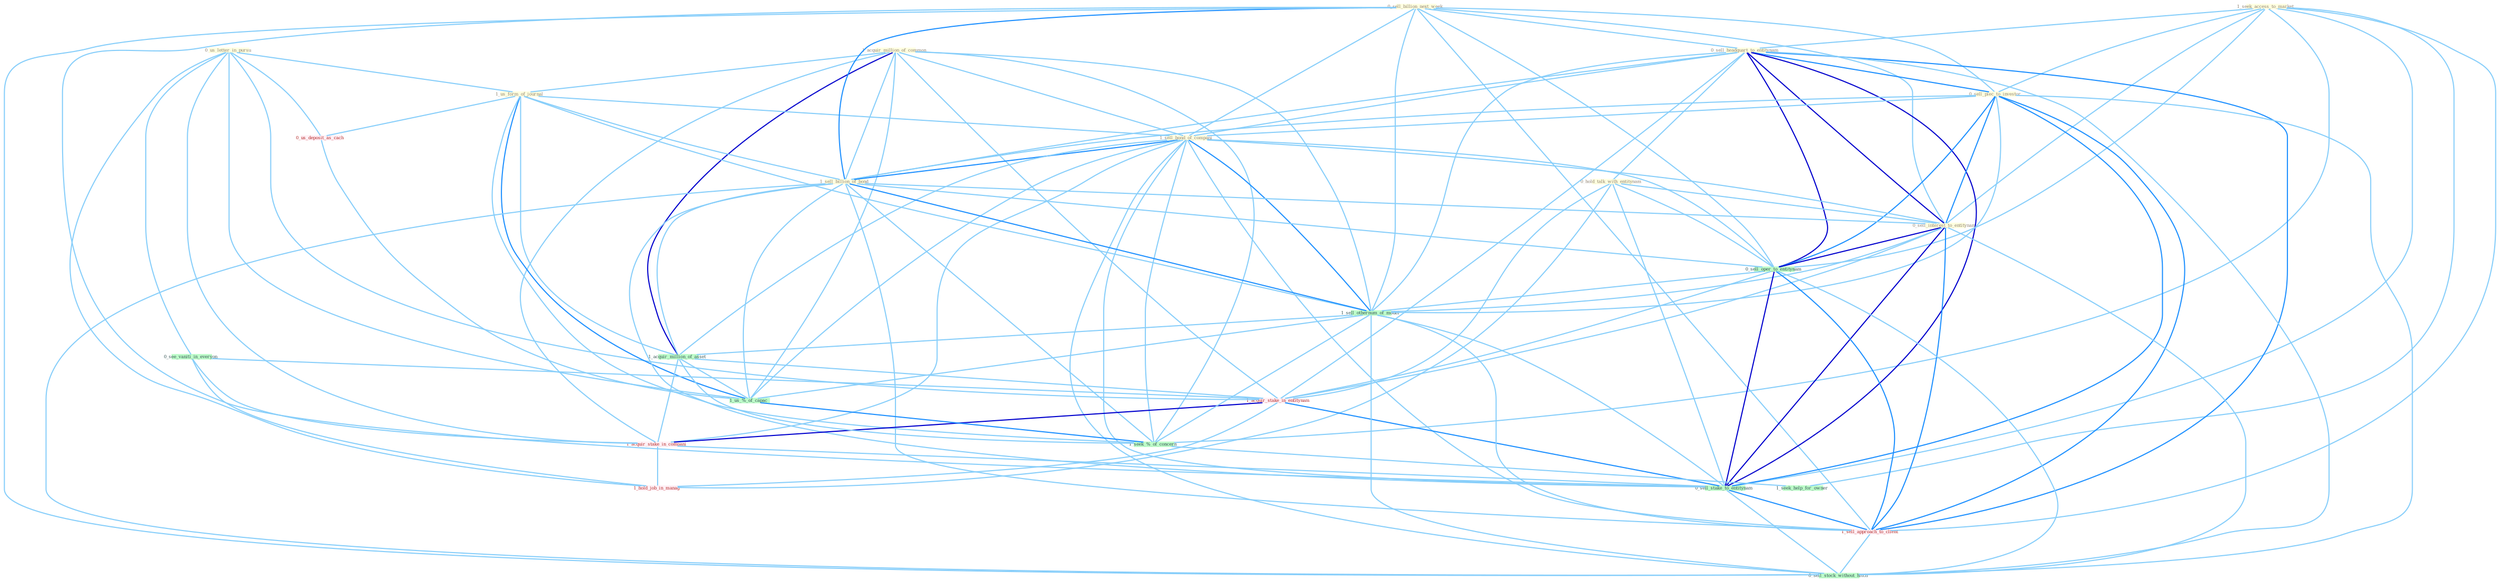 Graph G{ 
    node
    [shape=polygon,style=filled,width=.5,height=.06,color="#BDFCC9",fixedsize=true,fontsize=4,
    fontcolor="#2f4f4f"];
    {node
    [color="#ffffe0", fontcolor="#8b7d6b"] "0_us_letter_in_pursu " "1_seek_access_to_market " "1_acquir_million_of_common " "1_us_form_of_journal " "0_sell_billion_next_week " "0_sell_headquart_to_entitynam " "0_sell_piec_to_investor " "1_sell_bond_of_compani " "1_sell_billion_of_bond " "0_hold_talk_with_entitynam " "0_sell_interest_to_entitynam "}
{node [color="#fff0f5", fontcolor="#b22222"] "0_us_deposit_as_cach " "1_acquir_stake_in_entitynam " "1_acquir_stake_in_compani " "1_sell_approach_to_client " "1_hold_job_in_manag "}
edge [color="#B0E2FF"];

	"0_us_letter_in_pursu " -- "1_us_form_of_journal " [w="1", color="#87cefa" ];
	"0_us_letter_in_pursu " -- "0_see_vaniti_in_everyon " [w="1", color="#87cefa" ];
	"0_us_letter_in_pursu " -- "0_us_deposit_as_cach " [w="1", color="#87cefa" ];
	"0_us_letter_in_pursu " -- "1_acquir_stake_in_entitynam " [w="1", color="#87cefa" ];
	"0_us_letter_in_pursu " -- "1_acquir_stake_in_compani " [w="1", color="#87cefa" ];
	"0_us_letter_in_pursu " -- "1_us_%_of_capac " [w="1", color="#87cefa" ];
	"0_us_letter_in_pursu " -- "1_hold_job_in_manag " [w="1", color="#87cefa" ];
	"1_seek_access_to_market " -- "0_sell_headquart_to_entitynam " [w="1", color="#87cefa" ];
	"1_seek_access_to_market " -- "0_sell_piec_to_investor " [w="1", color="#87cefa" ];
	"1_seek_access_to_market " -- "0_sell_interest_to_entitynam " [w="1", color="#87cefa" ];
	"1_seek_access_to_market " -- "0_sell_oper_to_entitynam " [w="1", color="#87cefa" ];
	"1_seek_access_to_market " -- "0_sell_stake_to_entitynam " [w="1", color="#87cefa" ];
	"1_seek_access_to_market " -- "1_sell_approach_to_client " [w="1", color="#87cefa" ];
	"1_seek_access_to_market " -- "1_seek_%_of_concern " [w="1", color="#87cefa" ];
	"1_seek_access_to_market " -- "1_seek_help_for_owner " [w="1", color="#87cefa" ];
	"1_acquir_million_of_common " -- "1_us_form_of_journal " [w="1", color="#87cefa" ];
	"1_acquir_million_of_common " -- "1_sell_bond_of_compani " [w="1", color="#87cefa" ];
	"1_acquir_million_of_common " -- "1_sell_billion_of_bond " [w="1", color="#87cefa" ];
	"1_acquir_million_of_common " -- "1_sell_othernum_of_model " [w="1", color="#87cefa" ];
	"1_acquir_million_of_common " -- "1_acquir_million_of_asset " [w="3", color="#0000cd" , len=0.6];
	"1_acquir_million_of_common " -- "1_acquir_stake_in_entitynam " [w="1", color="#87cefa" ];
	"1_acquir_million_of_common " -- "1_acquir_stake_in_compani " [w="1", color="#87cefa" ];
	"1_acquir_million_of_common " -- "1_us_%_of_capac " [w="1", color="#87cefa" ];
	"1_acquir_million_of_common " -- "1_seek_%_of_concern " [w="1", color="#87cefa" ];
	"1_us_form_of_journal " -- "1_sell_bond_of_compani " [w="1", color="#87cefa" ];
	"1_us_form_of_journal " -- "1_sell_billion_of_bond " [w="1", color="#87cefa" ];
	"1_us_form_of_journal " -- "1_sell_othernum_of_model " [w="1", color="#87cefa" ];
	"1_us_form_of_journal " -- "1_acquir_million_of_asset " [w="1", color="#87cefa" ];
	"1_us_form_of_journal " -- "0_us_deposit_as_cach " [w="1", color="#87cefa" ];
	"1_us_form_of_journal " -- "1_us_%_of_capac " [w="2", color="#1e90ff" , len=0.8];
	"1_us_form_of_journal " -- "1_seek_%_of_concern " [w="1", color="#87cefa" ];
	"0_sell_billion_next_week " -- "0_sell_headquart_to_entitynam " [w="1", color="#87cefa" ];
	"0_sell_billion_next_week " -- "0_sell_piec_to_investor " [w="1", color="#87cefa" ];
	"0_sell_billion_next_week " -- "1_sell_bond_of_compani " [w="1", color="#87cefa" ];
	"0_sell_billion_next_week " -- "1_sell_billion_of_bond " [w="2", color="#1e90ff" , len=0.8];
	"0_sell_billion_next_week " -- "0_sell_interest_to_entitynam " [w="1", color="#87cefa" ];
	"0_sell_billion_next_week " -- "0_sell_oper_to_entitynam " [w="1", color="#87cefa" ];
	"0_sell_billion_next_week " -- "1_sell_othernum_of_model " [w="1", color="#87cefa" ];
	"0_sell_billion_next_week " -- "0_sell_stake_to_entitynam " [w="1", color="#87cefa" ];
	"0_sell_billion_next_week " -- "1_sell_approach_to_client " [w="1", color="#87cefa" ];
	"0_sell_billion_next_week " -- "0_sell_stock_without_hitch " [w="1", color="#87cefa" ];
	"0_sell_headquart_to_entitynam " -- "0_sell_piec_to_investor " [w="2", color="#1e90ff" , len=0.8];
	"0_sell_headquart_to_entitynam " -- "1_sell_bond_of_compani " [w="1", color="#87cefa" ];
	"0_sell_headquart_to_entitynam " -- "1_sell_billion_of_bond " [w="1", color="#87cefa" ];
	"0_sell_headquart_to_entitynam " -- "0_hold_talk_with_entitynam " [w="1", color="#87cefa" ];
	"0_sell_headquart_to_entitynam " -- "0_sell_interest_to_entitynam " [w="3", color="#0000cd" , len=0.6];
	"0_sell_headquart_to_entitynam " -- "0_sell_oper_to_entitynam " [w="3", color="#0000cd" , len=0.6];
	"0_sell_headquart_to_entitynam " -- "1_sell_othernum_of_model " [w="1", color="#87cefa" ];
	"0_sell_headquart_to_entitynam " -- "1_acquir_stake_in_entitynam " [w="1", color="#87cefa" ];
	"0_sell_headquart_to_entitynam " -- "0_sell_stake_to_entitynam " [w="3", color="#0000cd" , len=0.6];
	"0_sell_headquart_to_entitynam " -- "1_sell_approach_to_client " [w="2", color="#1e90ff" , len=0.8];
	"0_sell_headquart_to_entitynam " -- "0_sell_stock_without_hitch " [w="1", color="#87cefa" ];
	"0_sell_piec_to_investor " -- "1_sell_bond_of_compani " [w="1", color="#87cefa" ];
	"0_sell_piec_to_investor " -- "1_sell_billion_of_bond " [w="1", color="#87cefa" ];
	"0_sell_piec_to_investor " -- "0_sell_interest_to_entitynam " [w="2", color="#1e90ff" , len=0.8];
	"0_sell_piec_to_investor " -- "0_sell_oper_to_entitynam " [w="2", color="#1e90ff" , len=0.8];
	"0_sell_piec_to_investor " -- "1_sell_othernum_of_model " [w="1", color="#87cefa" ];
	"0_sell_piec_to_investor " -- "0_sell_stake_to_entitynam " [w="2", color="#1e90ff" , len=0.8];
	"0_sell_piec_to_investor " -- "1_sell_approach_to_client " [w="2", color="#1e90ff" , len=0.8];
	"0_sell_piec_to_investor " -- "0_sell_stock_without_hitch " [w="1", color="#87cefa" ];
	"1_sell_bond_of_compani " -- "1_sell_billion_of_bond " [w="2", color="#1e90ff" , len=0.8];
	"1_sell_bond_of_compani " -- "0_sell_interest_to_entitynam " [w="1", color="#87cefa" ];
	"1_sell_bond_of_compani " -- "0_sell_oper_to_entitynam " [w="1", color="#87cefa" ];
	"1_sell_bond_of_compani " -- "1_sell_othernum_of_model " [w="2", color="#1e90ff" , len=0.8];
	"1_sell_bond_of_compani " -- "1_acquir_million_of_asset " [w="1", color="#87cefa" ];
	"1_sell_bond_of_compani " -- "1_acquir_stake_in_compani " [w="1", color="#87cefa" ];
	"1_sell_bond_of_compani " -- "0_sell_stake_to_entitynam " [w="1", color="#87cefa" ];
	"1_sell_bond_of_compani " -- "1_us_%_of_capac " [w="1", color="#87cefa" ];
	"1_sell_bond_of_compani " -- "1_sell_approach_to_client " [w="1", color="#87cefa" ];
	"1_sell_bond_of_compani " -- "0_sell_stock_without_hitch " [w="1", color="#87cefa" ];
	"1_sell_bond_of_compani " -- "1_seek_%_of_concern " [w="1", color="#87cefa" ];
	"1_sell_billion_of_bond " -- "0_sell_interest_to_entitynam " [w="1", color="#87cefa" ];
	"1_sell_billion_of_bond " -- "0_sell_oper_to_entitynam " [w="1", color="#87cefa" ];
	"1_sell_billion_of_bond " -- "1_sell_othernum_of_model " [w="2", color="#1e90ff" , len=0.8];
	"1_sell_billion_of_bond " -- "1_acquir_million_of_asset " [w="1", color="#87cefa" ];
	"1_sell_billion_of_bond " -- "0_sell_stake_to_entitynam " [w="1", color="#87cefa" ];
	"1_sell_billion_of_bond " -- "1_us_%_of_capac " [w="1", color="#87cefa" ];
	"1_sell_billion_of_bond " -- "1_sell_approach_to_client " [w="1", color="#87cefa" ];
	"1_sell_billion_of_bond " -- "0_sell_stock_without_hitch " [w="1", color="#87cefa" ];
	"1_sell_billion_of_bond " -- "1_seek_%_of_concern " [w="1", color="#87cefa" ];
	"0_hold_talk_with_entitynam " -- "0_sell_interest_to_entitynam " [w="1", color="#87cefa" ];
	"0_hold_talk_with_entitynam " -- "0_sell_oper_to_entitynam " [w="1", color="#87cefa" ];
	"0_hold_talk_with_entitynam " -- "1_acquir_stake_in_entitynam " [w="1", color="#87cefa" ];
	"0_hold_talk_with_entitynam " -- "0_sell_stake_to_entitynam " [w="1", color="#87cefa" ];
	"0_hold_talk_with_entitynam " -- "1_hold_job_in_manag " [w="1", color="#87cefa" ];
	"0_sell_interest_to_entitynam " -- "0_sell_oper_to_entitynam " [w="3", color="#0000cd" , len=0.6];
	"0_sell_interest_to_entitynam " -- "1_sell_othernum_of_model " [w="1", color="#87cefa" ];
	"0_sell_interest_to_entitynam " -- "1_acquir_stake_in_entitynam " [w="1", color="#87cefa" ];
	"0_sell_interest_to_entitynam " -- "0_sell_stake_to_entitynam " [w="3", color="#0000cd" , len=0.6];
	"0_sell_interest_to_entitynam " -- "1_sell_approach_to_client " [w="2", color="#1e90ff" , len=0.8];
	"0_sell_interest_to_entitynam " -- "0_sell_stock_without_hitch " [w="1", color="#87cefa" ];
	"0_sell_oper_to_entitynam " -- "1_sell_othernum_of_model " [w="1", color="#87cefa" ];
	"0_sell_oper_to_entitynam " -- "1_acquir_stake_in_entitynam " [w="1", color="#87cefa" ];
	"0_sell_oper_to_entitynam " -- "0_sell_stake_to_entitynam " [w="3", color="#0000cd" , len=0.6];
	"0_sell_oper_to_entitynam " -- "1_sell_approach_to_client " [w="2", color="#1e90ff" , len=0.8];
	"0_sell_oper_to_entitynam " -- "0_sell_stock_without_hitch " [w="1", color="#87cefa" ];
	"1_sell_othernum_of_model " -- "1_acquir_million_of_asset " [w="1", color="#87cefa" ];
	"1_sell_othernum_of_model " -- "0_sell_stake_to_entitynam " [w="1", color="#87cefa" ];
	"1_sell_othernum_of_model " -- "1_us_%_of_capac " [w="1", color="#87cefa" ];
	"1_sell_othernum_of_model " -- "1_sell_approach_to_client " [w="1", color="#87cefa" ];
	"1_sell_othernum_of_model " -- "0_sell_stock_without_hitch " [w="1", color="#87cefa" ];
	"1_sell_othernum_of_model " -- "1_seek_%_of_concern " [w="1", color="#87cefa" ];
	"0_see_vaniti_in_everyon " -- "1_acquir_stake_in_entitynam " [w="1", color="#87cefa" ];
	"0_see_vaniti_in_everyon " -- "1_acquir_stake_in_compani " [w="1", color="#87cefa" ];
	"0_see_vaniti_in_everyon " -- "1_hold_job_in_manag " [w="1", color="#87cefa" ];
	"1_acquir_million_of_asset " -- "1_acquir_stake_in_entitynam " [w="1", color="#87cefa" ];
	"1_acquir_million_of_asset " -- "1_acquir_stake_in_compani " [w="1", color="#87cefa" ];
	"1_acquir_million_of_asset " -- "1_us_%_of_capac " [w="1", color="#87cefa" ];
	"1_acquir_million_of_asset " -- "1_seek_%_of_concern " [w="1", color="#87cefa" ];
	"0_us_deposit_as_cach " -- "1_us_%_of_capac " [w="1", color="#87cefa" ];
	"1_acquir_stake_in_entitynam " -- "1_acquir_stake_in_compani " [w="3", color="#0000cd" , len=0.6];
	"1_acquir_stake_in_entitynam " -- "0_sell_stake_to_entitynam " [w="2", color="#1e90ff" , len=0.8];
	"1_acquir_stake_in_entitynam " -- "1_hold_job_in_manag " [w="1", color="#87cefa" ];
	"1_acquir_stake_in_compani " -- "0_sell_stake_to_entitynam " [w="1", color="#87cefa" ];
	"1_acquir_stake_in_compani " -- "1_hold_job_in_manag " [w="1", color="#87cefa" ];
	"0_sell_stake_to_entitynam " -- "1_sell_approach_to_client " [w="2", color="#1e90ff" , len=0.8];
	"0_sell_stake_to_entitynam " -- "0_sell_stock_without_hitch " [w="1", color="#87cefa" ];
	"1_us_%_of_capac " -- "1_seek_%_of_concern " [w="2", color="#1e90ff" , len=0.8];
	"1_sell_approach_to_client " -- "0_sell_stock_without_hitch " [w="1", color="#87cefa" ];
	"1_seek_%_of_concern " -- "1_seek_help_for_owner " [w="1", color="#87cefa" ];
}